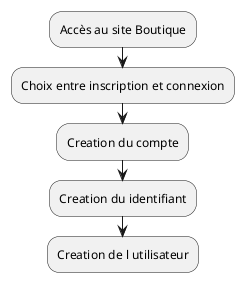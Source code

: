 @startuml exercice2

|#LightSkyBlue|Visitor|
:Accès au site Boutique;
:Choix entre inscription et connexion;
:Creation du compte;
:Creation du identifiant;
:Creation de l utilisateur;